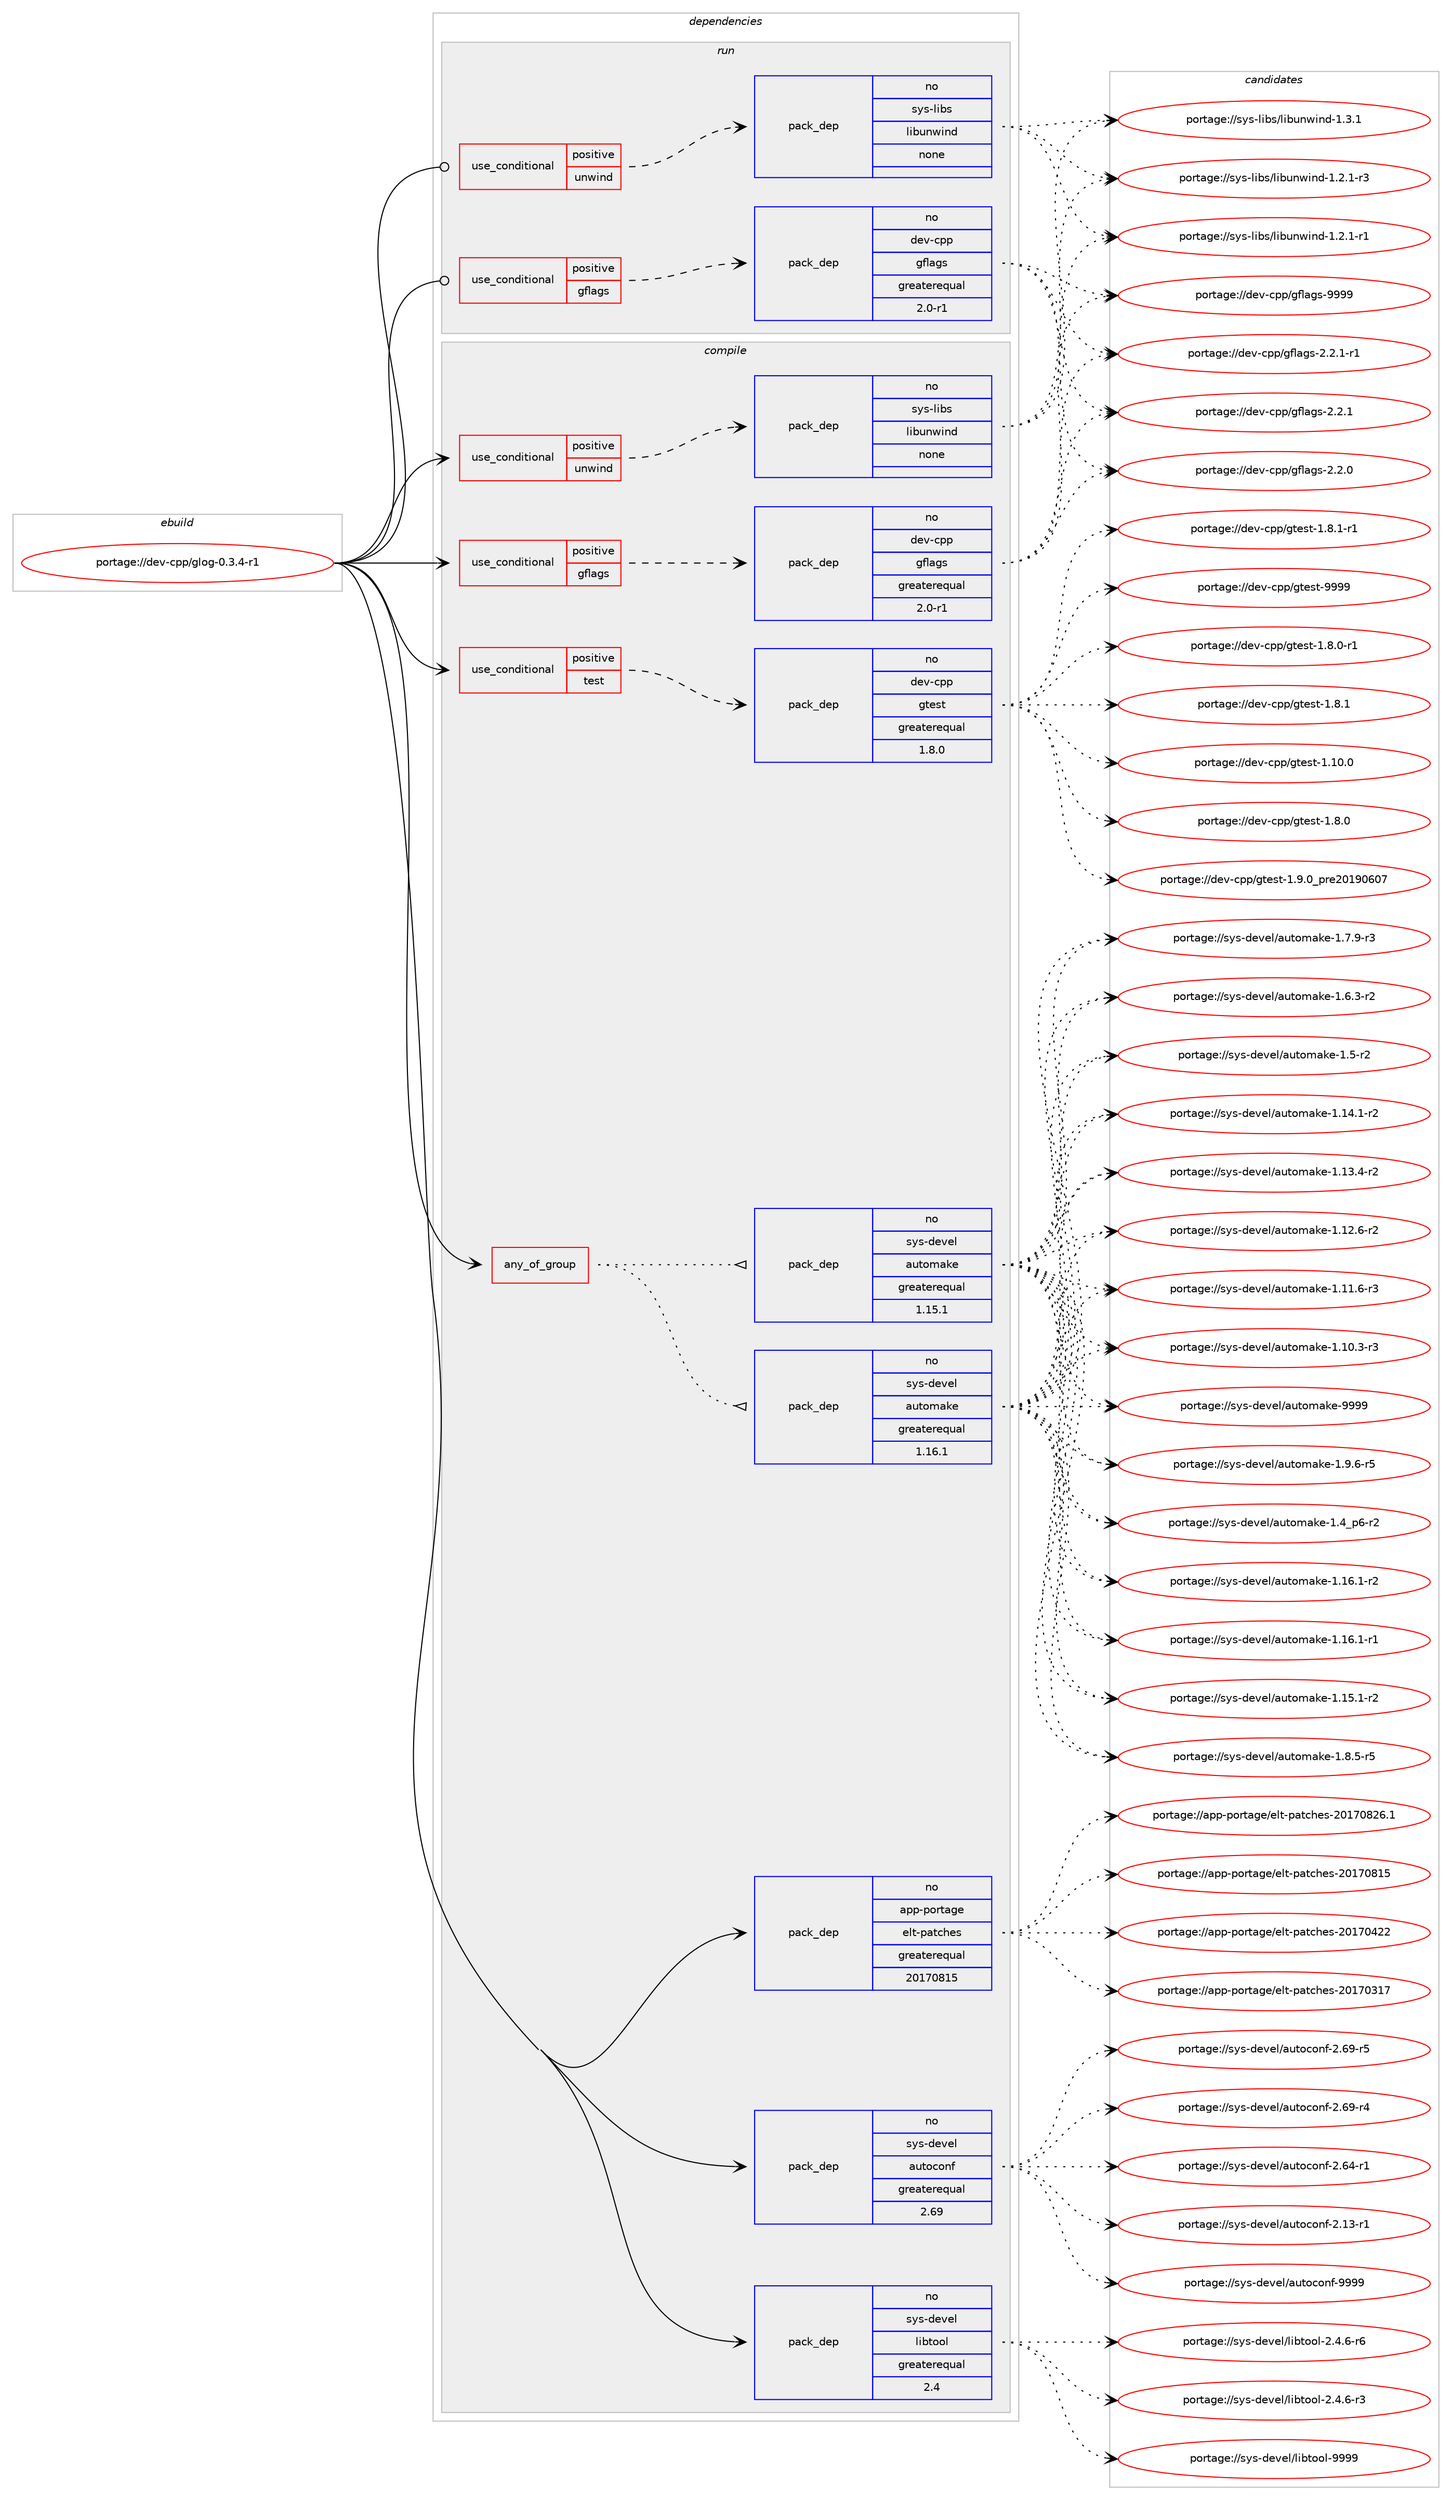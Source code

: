 digraph prolog {

# *************
# Graph options
# *************

newrank=true;
concentrate=true;
compound=true;
graph [rankdir=LR,fontname=Helvetica,fontsize=10,ranksep=1.5];#, ranksep=2.5, nodesep=0.2];
edge  [arrowhead=vee];
node  [fontname=Helvetica,fontsize=10];

# **********
# The ebuild
# **********

subgraph cluster_leftcol {
color=gray;
label=<<i>ebuild</i>>;
id [label="portage://dev-cpp/glog-0.3.4-r1", color=red, width=4, href="../dev-cpp/glog-0.3.4-r1.svg"];
}

# ****************
# The dependencies
# ****************

subgraph cluster_midcol {
color=gray;
label=<<i>dependencies</i>>;
subgraph cluster_compile {
fillcolor="#eeeeee";
style=filled;
label=<<i>compile</i>>;
subgraph any7093 {
dependency586422 [label=<<TABLE BORDER="0" CELLBORDER="1" CELLSPACING="0" CELLPADDING="4"><TR><TD CELLPADDING="10">any_of_group</TD></TR></TABLE>>, shape=none, color=red];subgraph pack440116 {
dependency586423 [label=<<TABLE BORDER="0" CELLBORDER="1" CELLSPACING="0" CELLPADDING="4" WIDTH="220"><TR><TD ROWSPAN="6" CELLPADDING="30">pack_dep</TD></TR><TR><TD WIDTH="110">no</TD></TR><TR><TD>sys-devel</TD></TR><TR><TD>automake</TD></TR><TR><TD>greaterequal</TD></TR><TR><TD>1.16.1</TD></TR></TABLE>>, shape=none, color=blue];
}
dependency586422:e -> dependency586423:w [weight=20,style="dotted",arrowhead="oinv"];
subgraph pack440117 {
dependency586424 [label=<<TABLE BORDER="0" CELLBORDER="1" CELLSPACING="0" CELLPADDING="4" WIDTH="220"><TR><TD ROWSPAN="6" CELLPADDING="30">pack_dep</TD></TR><TR><TD WIDTH="110">no</TD></TR><TR><TD>sys-devel</TD></TR><TR><TD>automake</TD></TR><TR><TD>greaterequal</TD></TR><TR><TD>1.15.1</TD></TR></TABLE>>, shape=none, color=blue];
}
dependency586422:e -> dependency586424:w [weight=20,style="dotted",arrowhead="oinv"];
}
id:e -> dependency586422:w [weight=20,style="solid",arrowhead="vee"];
subgraph cond138952 {
dependency586425 [label=<<TABLE BORDER="0" CELLBORDER="1" CELLSPACING="0" CELLPADDING="4"><TR><TD ROWSPAN="3" CELLPADDING="10">use_conditional</TD></TR><TR><TD>positive</TD></TR><TR><TD>gflags</TD></TR></TABLE>>, shape=none, color=red];
subgraph pack440118 {
dependency586426 [label=<<TABLE BORDER="0" CELLBORDER="1" CELLSPACING="0" CELLPADDING="4" WIDTH="220"><TR><TD ROWSPAN="6" CELLPADDING="30">pack_dep</TD></TR><TR><TD WIDTH="110">no</TD></TR><TR><TD>dev-cpp</TD></TR><TR><TD>gflags</TD></TR><TR><TD>greaterequal</TD></TR><TR><TD>2.0-r1</TD></TR></TABLE>>, shape=none, color=blue];
}
dependency586425:e -> dependency586426:w [weight=20,style="dashed",arrowhead="vee"];
}
id:e -> dependency586425:w [weight=20,style="solid",arrowhead="vee"];
subgraph cond138953 {
dependency586427 [label=<<TABLE BORDER="0" CELLBORDER="1" CELLSPACING="0" CELLPADDING="4"><TR><TD ROWSPAN="3" CELLPADDING="10">use_conditional</TD></TR><TR><TD>positive</TD></TR><TR><TD>test</TD></TR></TABLE>>, shape=none, color=red];
subgraph pack440119 {
dependency586428 [label=<<TABLE BORDER="0" CELLBORDER="1" CELLSPACING="0" CELLPADDING="4" WIDTH="220"><TR><TD ROWSPAN="6" CELLPADDING="30">pack_dep</TD></TR><TR><TD WIDTH="110">no</TD></TR><TR><TD>dev-cpp</TD></TR><TR><TD>gtest</TD></TR><TR><TD>greaterequal</TD></TR><TR><TD>1.8.0</TD></TR></TABLE>>, shape=none, color=blue];
}
dependency586427:e -> dependency586428:w [weight=20,style="dashed",arrowhead="vee"];
}
id:e -> dependency586427:w [weight=20,style="solid",arrowhead="vee"];
subgraph cond138954 {
dependency586429 [label=<<TABLE BORDER="0" CELLBORDER="1" CELLSPACING="0" CELLPADDING="4"><TR><TD ROWSPAN="3" CELLPADDING="10">use_conditional</TD></TR><TR><TD>positive</TD></TR><TR><TD>unwind</TD></TR></TABLE>>, shape=none, color=red];
subgraph pack440120 {
dependency586430 [label=<<TABLE BORDER="0" CELLBORDER="1" CELLSPACING="0" CELLPADDING="4" WIDTH="220"><TR><TD ROWSPAN="6" CELLPADDING="30">pack_dep</TD></TR><TR><TD WIDTH="110">no</TD></TR><TR><TD>sys-libs</TD></TR><TR><TD>libunwind</TD></TR><TR><TD>none</TD></TR><TR><TD></TD></TR></TABLE>>, shape=none, color=blue];
}
dependency586429:e -> dependency586430:w [weight=20,style="dashed",arrowhead="vee"];
}
id:e -> dependency586429:w [weight=20,style="solid",arrowhead="vee"];
subgraph pack440121 {
dependency586431 [label=<<TABLE BORDER="0" CELLBORDER="1" CELLSPACING="0" CELLPADDING="4" WIDTH="220"><TR><TD ROWSPAN="6" CELLPADDING="30">pack_dep</TD></TR><TR><TD WIDTH="110">no</TD></TR><TR><TD>app-portage</TD></TR><TR><TD>elt-patches</TD></TR><TR><TD>greaterequal</TD></TR><TR><TD>20170815</TD></TR></TABLE>>, shape=none, color=blue];
}
id:e -> dependency586431:w [weight=20,style="solid",arrowhead="vee"];
subgraph pack440122 {
dependency586432 [label=<<TABLE BORDER="0" CELLBORDER="1" CELLSPACING="0" CELLPADDING="4" WIDTH="220"><TR><TD ROWSPAN="6" CELLPADDING="30">pack_dep</TD></TR><TR><TD WIDTH="110">no</TD></TR><TR><TD>sys-devel</TD></TR><TR><TD>autoconf</TD></TR><TR><TD>greaterequal</TD></TR><TR><TD>2.69</TD></TR></TABLE>>, shape=none, color=blue];
}
id:e -> dependency586432:w [weight=20,style="solid",arrowhead="vee"];
subgraph pack440123 {
dependency586433 [label=<<TABLE BORDER="0" CELLBORDER="1" CELLSPACING="0" CELLPADDING="4" WIDTH="220"><TR><TD ROWSPAN="6" CELLPADDING="30">pack_dep</TD></TR><TR><TD WIDTH="110">no</TD></TR><TR><TD>sys-devel</TD></TR><TR><TD>libtool</TD></TR><TR><TD>greaterequal</TD></TR><TR><TD>2.4</TD></TR></TABLE>>, shape=none, color=blue];
}
id:e -> dependency586433:w [weight=20,style="solid",arrowhead="vee"];
}
subgraph cluster_compileandrun {
fillcolor="#eeeeee";
style=filled;
label=<<i>compile and run</i>>;
}
subgraph cluster_run {
fillcolor="#eeeeee";
style=filled;
label=<<i>run</i>>;
subgraph cond138955 {
dependency586434 [label=<<TABLE BORDER="0" CELLBORDER="1" CELLSPACING="0" CELLPADDING="4"><TR><TD ROWSPAN="3" CELLPADDING="10">use_conditional</TD></TR><TR><TD>positive</TD></TR><TR><TD>gflags</TD></TR></TABLE>>, shape=none, color=red];
subgraph pack440124 {
dependency586435 [label=<<TABLE BORDER="0" CELLBORDER="1" CELLSPACING="0" CELLPADDING="4" WIDTH="220"><TR><TD ROWSPAN="6" CELLPADDING="30">pack_dep</TD></TR><TR><TD WIDTH="110">no</TD></TR><TR><TD>dev-cpp</TD></TR><TR><TD>gflags</TD></TR><TR><TD>greaterequal</TD></TR><TR><TD>2.0-r1</TD></TR></TABLE>>, shape=none, color=blue];
}
dependency586434:e -> dependency586435:w [weight=20,style="dashed",arrowhead="vee"];
}
id:e -> dependency586434:w [weight=20,style="solid",arrowhead="odot"];
subgraph cond138956 {
dependency586436 [label=<<TABLE BORDER="0" CELLBORDER="1" CELLSPACING="0" CELLPADDING="4"><TR><TD ROWSPAN="3" CELLPADDING="10">use_conditional</TD></TR><TR><TD>positive</TD></TR><TR><TD>unwind</TD></TR></TABLE>>, shape=none, color=red];
subgraph pack440125 {
dependency586437 [label=<<TABLE BORDER="0" CELLBORDER="1" CELLSPACING="0" CELLPADDING="4" WIDTH="220"><TR><TD ROWSPAN="6" CELLPADDING="30">pack_dep</TD></TR><TR><TD WIDTH="110">no</TD></TR><TR><TD>sys-libs</TD></TR><TR><TD>libunwind</TD></TR><TR><TD>none</TD></TR><TR><TD></TD></TR></TABLE>>, shape=none, color=blue];
}
dependency586436:e -> dependency586437:w [weight=20,style="dashed",arrowhead="vee"];
}
id:e -> dependency586436:w [weight=20,style="solid",arrowhead="odot"];
}
}

# **************
# The candidates
# **************

subgraph cluster_choices {
rank=same;
color=gray;
label=<<i>candidates</i>>;

subgraph choice440116 {
color=black;
nodesep=1;
choice115121115451001011181011084797117116111109971071014557575757 [label="portage://sys-devel/automake-9999", color=red, width=4,href="../sys-devel/automake-9999.svg"];
choice115121115451001011181011084797117116111109971071014549465746544511453 [label="portage://sys-devel/automake-1.9.6-r5", color=red, width=4,href="../sys-devel/automake-1.9.6-r5.svg"];
choice115121115451001011181011084797117116111109971071014549465646534511453 [label="portage://sys-devel/automake-1.8.5-r5", color=red, width=4,href="../sys-devel/automake-1.8.5-r5.svg"];
choice115121115451001011181011084797117116111109971071014549465546574511451 [label="portage://sys-devel/automake-1.7.9-r3", color=red, width=4,href="../sys-devel/automake-1.7.9-r3.svg"];
choice115121115451001011181011084797117116111109971071014549465446514511450 [label="portage://sys-devel/automake-1.6.3-r2", color=red, width=4,href="../sys-devel/automake-1.6.3-r2.svg"];
choice11512111545100101118101108479711711611110997107101454946534511450 [label="portage://sys-devel/automake-1.5-r2", color=red, width=4,href="../sys-devel/automake-1.5-r2.svg"];
choice115121115451001011181011084797117116111109971071014549465295112544511450 [label="portage://sys-devel/automake-1.4_p6-r2", color=red, width=4,href="../sys-devel/automake-1.4_p6-r2.svg"];
choice11512111545100101118101108479711711611110997107101454946495446494511450 [label="portage://sys-devel/automake-1.16.1-r2", color=red, width=4,href="../sys-devel/automake-1.16.1-r2.svg"];
choice11512111545100101118101108479711711611110997107101454946495446494511449 [label="portage://sys-devel/automake-1.16.1-r1", color=red, width=4,href="../sys-devel/automake-1.16.1-r1.svg"];
choice11512111545100101118101108479711711611110997107101454946495346494511450 [label="portage://sys-devel/automake-1.15.1-r2", color=red, width=4,href="../sys-devel/automake-1.15.1-r2.svg"];
choice11512111545100101118101108479711711611110997107101454946495246494511450 [label="portage://sys-devel/automake-1.14.1-r2", color=red, width=4,href="../sys-devel/automake-1.14.1-r2.svg"];
choice11512111545100101118101108479711711611110997107101454946495146524511450 [label="portage://sys-devel/automake-1.13.4-r2", color=red, width=4,href="../sys-devel/automake-1.13.4-r2.svg"];
choice11512111545100101118101108479711711611110997107101454946495046544511450 [label="portage://sys-devel/automake-1.12.6-r2", color=red, width=4,href="../sys-devel/automake-1.12.6-r2.svg"];
choice11512111545100101118101108479711711611110997107101454946494946544511451 [label="portage://sys-devel/automake-1.11.6-r3", color=red, width=4,href="../sys-devel/automake-1.11.6-r3.svg"];
choice11512111545100101118101108479711711611110997107101454946494846514511451 [label="portage://sys-devel/automake-1.10.3-r3", color=red, width=4,href="../sys-devel/automake-1.10.3-r3.svg"];
dependency586423:e -> choice115121115451001011181011084797117116111109971071014557575757:w [style=dotted,weight="100"];
dependency586423:e -> choice115121115451001011181011084797117116111109971071014549465746544511453:w [style=dotted,weight="100"];
dependency586423:e -> choice115121115451001011181011084797117116111109971071014549465646534511453:w [style=dotted,weight="100"];
dependency586423:e -> choice115121115451001011181011084797117116111109971071014549465546574511451:w [style=dotted,weight="100"];
dependency586423:e -> choice115121115451001011181011084797117116111109971071014549465446514511450:w [style=dotted,weight="100"];
dependency586423:e -> choice11512111545100101118101108479711711611110997107101454946534511450:w [style=dotted,weight="100"];
dependency586423:e -> choice115121115451001011181011084797117116111109971071014549465295112544511450:w [style=dotted,weight="100"];
dependency586423:e -> choice11512111545100101118101108479711711611110997107101454946495446494511450:w [style=dotted,weight="100"];
dependency586423:e -> choice11512111545100101118101108479711711611110997107101454946495446494511449:w [style=dotted,weight="100"];
dependency586423:e -> choice11512111545100101118101108479711711611110997107101454946495346494511450:w [style=dotted,weight="100"];
dependency586423:e -> choice11512111545100101118101108479711711611110997107101454946495246494511450:w [style=dotted,weight="100"];
dependency586423:e -> choice11512111545100101118101108479711711611110997107101454946495146524511450:w [style=dotted,weight="100"];
dependency586423:e -> choice11512111545100101118101108479711711611110997107101454946495046544511450:w [style=dotted,weight="100"];
dependency586423:e -> choice11512111545100101118101108479711711611110997107101454946494946544511451:w [style=dotted,weight="100"];
dependency586423:e -> choice11512111545100101118101108479711711611110997107101454946494846514511451:w [style=dotted,weight="100"];
}
subgraph choice440117 {
color=black;
nodesep=1;
choice115121115451001011181011084797117116111109971071014557575757 [label="portage://sys-devel/automake-9999", color=red, width=4,href="../sys-devel/automake-9999.svg"];
choice115121115451001011181011084797117116111109971071014549465746544511453 [label="portage://sys-devel/automake-1.9.6-r5", color=red, width=4,href="../sys-devel/automake-1.9.6-r5.svg"];
choice115121115451001011181011084797117116111109971071014549465646534511453 [label="portage://sys-devel/automake-1.8.5-r5", color=red, width=4,href="../sys-devel/automake-1.8.5-r5.svg"];
choice115121115451001011181011084797117116111109971071014549465546574511451 [label="portage://sys-devel/automake-1.7.9-r3", color=red, width=4,href="../sys-devel/automake-1.7.9-r3.svg"];
choice115121115451001011181011084797117116111109971071014549465446514511450 [label="portage://sys-devel/automake-1.6.3-r2", color=red, width=4,href="../sys-devel/automake-1.6.3-r2.svg"];
choice11512111545100101118101108479711711611110997107101454946534511450 [label="portage://sys-devel/automake-1.5-r2", color=red, width=4,href="../sys-devel/automake-1.5-r2.svg"];
choice115121115451001011181011084797117116111109971071014549465295112544511450 [label="portage://sys-devel/automake-1.4_p6-r2", color=red, width=4,href="../sys-devel/automake-1.4_p6-r2.svg"];
choice11512111545100101118101108479711711611110997107101454946495446494511450 [label="portage://sys-devel/automake-1.16.1-r2", color=red, width=4,href="../sys-devel/automake-1.16.1-r2.svg"];
choice11512111545100101118101108479711711611110997107101454946495446494511449 [label="portage://sys-devel/automake-1.16.1-r1", color=red, width=4,href="../sys-devel/automake-1.16.1-r1.svg"];
choice11512111545100101118101108479711711611110997107101454946495346494511450 [label="portage://sys-devel/automake-1.15.1-r2", color=red, width=4,href="../sys-devel/automake-1.15.1-r2.svg"];
choice11512111545100101118101108479711711611110997107101454946495246494511450 [label="portage://sys-devel/automake-1.14.1-r2", color=red, width=4,href="../sys-devel/automake-1.14.1-r2.svg"];
choice11512111545100101118101108479711711611110997107101454946495146524511450 [label="portage://sys-devel/automake-1.13.4-r2", color=red, width=4,href="../sys-devel/automake-1.13.4-r2.svg"];
choice11512111545100101118101108479711711611110997107101454946495046544511450 [label="portage://sys-devel/automake-1.12.6-r2", color=red, width=4,href="../sys-devel/automake-1.12.6-r2.svg"];
choice11512111545100101118101108479711711611110997107101454946494946544511451 [label="portage://sys-devel/automake-1.11.6-r3", color=red, width=4,href="../sys-devel/automake-1.11.6-r3.svg"];
choice11512111545100101118101108479711711611110997107101454946494846514511451 [label="portage://sys-devel/automake-1.10.3-r3", color=red, width=4,href="../sys-devel/automake-1.10.3-r3.svg"];
dependency586424:e -> choice115121115451001011181011084797117116111109971071014557575757:w [style=dotted,weight="100"];
dependency586424:e -> choice115121115451001011181011084797117116111109971071014549465746544511453:w [style=dotted,weight="100"];
dependency586424:e -> choice115121115451001011181011084797117116111109971071014549465646534511453:w [style=dotted,weight="100"];
dependency586424:e -> choice115121115451001011181011084797117116111109971071014549465546574511451:w [style=dotted,weight="100"];
dependency586424:e -> choice115121115451001011181011084797117116111109971071014549465446514511450:w [style=dotted,weight="100"];
dependency586424:e -> choice11512111545100101118101108479711711611110997107101454946534511450:w [style=dotted,weight="100"];
dependency586424:e -> choice115121115451001011181011084797117116111109971071014549465295112544511450:w [style=dotted,weight="100"];
dependency586424:e -> choice11512111545100101118101108479711711611110997107101454946495446494511450:w [style=dotted,weight="100"];
dependency586424:e -> choice11512111545100101118101108479711711611110997107101454946495446494511449:w [style=dotted,weight="100"];
dependency586424:e -> choice11512111545100101118101108479711711611110997107101454946495346494511450:w [style=dotted,weight="100"];
dependency586424:e -> choice11512111545100101118101108479711711611110997107101454946495246494511450:w [style=dotted,weight="100"];
dependency586424:e -> choice11512111545100101118101108479711711611110997107101454946495146524511450:w [style=dotted,weight="100"];
dependency586424:e -> choice11512111545100101118101108479711711611110997107101454946495046544511450:w [style=dotted,weight="100"];
dependency586424:e -> choice11512111545100101118101108479711711611110997107101454946494946544511451:w [style=dotted,weight="100"];
dependency586424:e -> choice11512111545100101118101108479711711611110997107101454946494846514511451:w [style=dotted,weight="100"];
}
subgraph choice440118 {
color=black;
nodesep=1;
choice100101118459911211247103102108971031154557575757 [label="portage://dev-cpp/gflags-9999", color=red, width=4,href="../dev-cpp/gflags-9999.svg"];
choice100101118459911211247103102108971031154550465046494511449 [label="portage://dev-cpp/gflags-2.2.1-r1", color=red, width=4,href="../dev-cpp/gflags-2.2.1-r1.svg"];
choice10010111845991121124710310210897103115455046504649 [label="portage://dev-cpp/gflags-2.2.1", color=red, width=4,href="../dev-cpp/gflags-2.2.1.svg"];
choice10010111845991121124710310210897103115455046504648 [label="portage://dev-cpp/gflags-2.2.0", color=red, width=4,href="../dev-cpp/gflags-2.2.0.svg"];
dependency586426:e -> choice100101118459911211247103102108971031154557575757:w [style=dotted,weight="100"];
dependency586426:e -> choice100101118459911211247103102108971031154550465046494511449:w [style=dotted,weight="100"];
dependency586426:e -> choice10010111845991121124710310210897103115455046504649:w [style=dotted,weight="100"];
dependency586426:e -> choice10010111845991121124710310210897103115455046504648:w [style=dotted,weight="100"];
}
subgraph choice440119 {
color=black;
nodesep=1;
choice1001011184599112112471031161011151164557575757 [label="portage://dev-cpp/gtest-9999", color=red, width=4,href="../dev-cpp/gtest-9999.svg"];
choice100101118459911211247103116101115116454946574648951121141015048495748544855 [label="portage://dev-cpp/gtest-1.9.0_pre20190607", color=red, width=4,href="../dev-cpp/gtest-1.9.0_pre20190607.svg"];
choice1001011184599112112471031161011151164549465646494511449 [label="portage://dev-cpp/gtest-1.8.1-r1", color=red, width=4,href="../dev-cpp/gtest-1.8.1-r1.svg"];
choice100101118459911211247103116101115116454946564649 [label="portage://dev-cpp/gtest-1.8.1", color=red, width=4,href="../dev-cpp/gtest-1.8.1.svg"];
choice1001011184599112112471031161011151164549465646484511449 [label="portage://dev-cpp/gtest-1.8.0-r1", color=red, width=4,href="../dev-cpp/gtest-1.8.0-r1.svg"];
choice100101118459911211247103116101115116454946564648 [label="portage://dev-cpp/gtest-1.8.0", color=red, width=4,href="../dev-cpp/gtest-1.8.0.svg"];
choice10010111845991121124710311610111511645494649484648 [label="portage://dev-cpp/gtest-1.10.0", color=red, width=4,href="../dev-cpp/gtest-1.10.0.svg"];
dependency586428:e -> choice1001011184599112112471031161011151164557575757:w [style=dotted,weight="100"];
dependency586428:e -> choice100101118459911211247103116101115116454946574648951121141015048495748544855:w [style=dotted,weight="100"];
dependency586428:e -> choice1001011184599112112471031161011151164549465646494511449:w [style=dotted,weight="100"];
dependency586428:e -> choice100101118459911211247103116101115116454946564649:w [style=dotted,weight="100"];
dependency586428:e -> choice1001011184599112112471031161011151164549465646484511449:w [style=dotted,weight="100"];
dependency586428:e -> choice100101118459911211247103116101115116454946564648:w [style=dotted,weight="100"];
dependency586428:e -> choice10010111845991121124710311610111511645494649484648:w [style=dotted,weight="100"];
}
subgraph choice440120 {
color=black;
nodesep=1;
choice11512111545108105981154710810598117110119105110100454946514649 [label="portage://sys-libs/libunwind-1.3.1", color=red, width=4,href="../sys-libs/libunwind-1.3.1.svg"];
choice115121115451081059811547108105981171101191051101004549465046494511451 [label="portage://sys-libs/libunwind-1.2.1-r3", color=red, width=4,href="../sys-libs/libunwind-1.2.1-r3.svg"];
choice115121115451081059811547108105981171101191051101004549465046494511449 [label="portage://sys-libs/libunwind-1.2.1-r1", color=red, width=4,href="../sys-libs/libunwind-1.2.1-r1.svg"];
dependency586430:e -> choice11512111545108105981154710810598117110119105110100454946514649:w [style=dotted,weight="100"];
dependency586430:e -> choice115121115451081059811547108105981171101191051101004549465046494511451:w [style=dotted,weight="100"];
dependency586430:e -> choice115121115451081059811547108105981171101191051101004549465046494511449:w [style=dotted,weight="100"];
}
subgraph choice440121 {
color=black;
nodesep=1;
choice971121124511211111411697103101471011081164511297116991041011154550484955485650544649 [label="portage://app-portage/elt-patches-20170826.1", color=red, width=4,href="../app-portage/elt-patches-20170826.1.svg"];
choice97112112451121111141169710310147101108116451129711699104101115455048495548564953 [label="portage://app-portage/elt-patches-20170815", color=red, width=4,href="../app-portage/elt-patches-20170815.svg"];
choice97112112451121111141169710310147101108116451129711699104101115455048495548525050 [label="portage://app-portage/elt-patches-20170422", color=red, width=4,href="../app-portage/elt-patches-20170422.svg"];
choice97112112451121111141169710310147101108116451129711699104101115455048495548514955 [label="portage://app-portage/elt-patches-20170317", color=red, width=4,href="../app-portage/elt-patches-20170317.svg"];
dependency586431:e -> choice971121124511211111411697103101471011081164511297116991041011154550484955485650544649:w [style=dotted,weight="100"];
dependency586431:e -> choice97112112451121111141169710310147101108116451129711699104101115455048495548564953:w [style=dotted,weight="100"];
dependency586431:e -> choice97112112451121111141169710310147101108116451129711699104101115455048495548525050:w [style=dotted,weight="100"];
dependency586431:e -> choice97112112451121111141169710310147101108116451129711699104101115455048495548514955:w [style=dotted,weight="100"];
}
subgraph choice440122 {
color=black;
nodesep=1;
choice115121115451001011181011084797117116111991111101024557575757 [label="portage://sys-devel/autoconf-9999", color=red, width=4,href="../sys-devel/autoconf-9999.svg"];
choice1151211154510010111810110847971171161119911111010245504654574511453 [label="portage://sys-devel/autoconf-2.69-r5", color=red, width=4,href="../sys-devel/autoconf-2.69-r5.svg"];
choice1151211154510010111810110847971171161119911111010245504654574511452 [label="portage://sys-devel/autoconf-2.69-r4", color=red, width=4,href="../sys-devel/autoconf-2.69-r4.svg"];
choice1151211154510010111810110847971171161119911111010245504654524511449 [label="portage://sys-devel/autoconf-2.64-r1", color=red, width=4,href="../sys-devel/autoconf-2.64-r1.svg"];
choice1151211154510010111810110847971171161119911111010245504649514511449 [label="portage://sys-devel/autoconf-2.13-r1", color=red, width=4,href="../sys-devel/autoconf-2.13-r1.svg"];
dependency586432:e -> choice115121115451001011181011084797117116111991111101024557575757:w [style=dotted,weight="100"];
dependency586432:e -> choice1151211154510010111810110847971171161119911111010245504654574511453:w [style=dotted,weight="100"];
dependency586432:e -> choice1151211154510010111810110847971171161119911111010245504654574511452:w [style=dotted,weight="100"];
dependency586432:e -> choice1151211154510010111810110847971171161119911111010245504654524511449:w [style=dotted,weight="100"];
dependency586432:e -> choice1151211154510010111810110847971171161119911111010245504649514511449:w [style=dotted,weight="100"];
}
subgraph choice440123 {
color=black;
nodesep=1;
choice1151211154510010111810110847108105981161111111084557575757 [label="portage://sys-devel/libtool-9999", color=red, width=4,href="../sys-devel/libtool-9999.svg"];
choice1151211154510010111810110847108105981161111111084550465246544511454 [label="portage://sys-devel/libtool-2.4.6-r6", color=red, width=4,href="../sys-devel/libtool-2.4.6-r6.svg"];
choice1151211154510010111810110847108105981161111111084550465246544511451 [label="portage://sys-devel/libtool-2.4.6-r3", color=red, width=4,href="../sys-devel/libtool-2.4.6-r3.svg"];
dependency586433:e -> choice1151211154510010111810110847108105981161111111084557575757:w [style=dotted,weight="100"];
dependency586433:e -> choice1151211154510010111810110847108105981161111111084550465246544511454:w [style=dotted,weight="100"];
dependency586433:e -> choice1151211154510010111810110847108105981161111111084550465246544511451:w [style=dotted,weight="100"];
}
subgraph choice440124 {
color=black;
nodesep=1;
choice100101118459911211247103102108971031154557575757 [label="portage://dev-cpp/gflags-9999", color=red, width=4,href="../dev-cpp/gflags-9999.svg"];
choice100101118459911211247103102108971031154550465046494511449 [label="portage://dev-cpp/gflags-2.2.1-r1", color=red, width=4,href="../dev-cpp/gflags-2.2.1-r1.svg"];
choice10010111845991121124710310210897103115455046504649 [label="portage://dev-cpp/gflags-2.2.1", color=red, width=4,href="../dev-cpp/gflags-2.2.1.svg"];
choice10010111845991121124710310210897103115455046504648 [label="portage://dev-cpp/gflags-2.2.0", color=red, width=4,href="../dev-cpp/gflags-2.2.0.svg"];
dependency586435:e -> choice100101118459911211247103102108971031154557575757:w [style=dotted,weight="100"];
dependency586435:e -> choice100101118459911211247103102108971031154550465046494511449:w [style=dotted,weight="100"];
dependency586435:e -> choice10010111845991121124710310210897103115455046504649:w [style=dotted,weight="100"];
dependency586435:e -> choice10010111845991121124710310210897103115455046504648:w [style=dotted,weight="100"];
}
subgraph choice440125 {
color=black;
nodesep=1;
choice11512111545108105981154710810598117110119105110100454946514649 [label="portage://sys-libs/libunwind-1.3.1", color=red, width=4,href="../sys-libs/libunwind-1.3.1.svg"];
choice115121115451081059811547108105981171101191051101004549465046494511451 [label="portage://sys-libs/libunwind-1.2.1-r3", color=red, width=4,href="../sys-libs/libunwind-1.2.1-r3.svg"];
choice115121115451081059811547108105981171101191051101004549465046494511449 [label="portage://sys-libs/libunwind-1.2.1-r1", color=red, width=4,href="../sys-libs/libunwind-1.2.1-r1.svg"];
dependency586437:e -> choice11512111545108105981154710810598117110119105110100454946514649:w [style=dotted,weight="100"];
dependency586437:e -> choice115121115451081059811547108105981171101191051101004549465046494511451:w [style=dotted,weight="100"];
dependency586437:e -> choice115121115451081059811547108105981171101191051101004549465046494511449:w [style=dotted,weight="100"];
}
}

}
